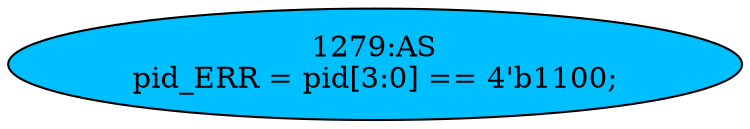 strict digraph "" {
	node [label="\N"];
	"1279:AS"	 [ast="<pyverilog.vparser.ast.Assign object at 0x7f0647e57250>",
		def_var="['pid_ERR']",
		fillcolor=deepskyblue,
		label="1279:AS
pid_ERR = pid[3:0] == 4'b1100;",
		statements="[]",
		style=filled,
		typ=Assign,
		use_var="['pid']"];
}
